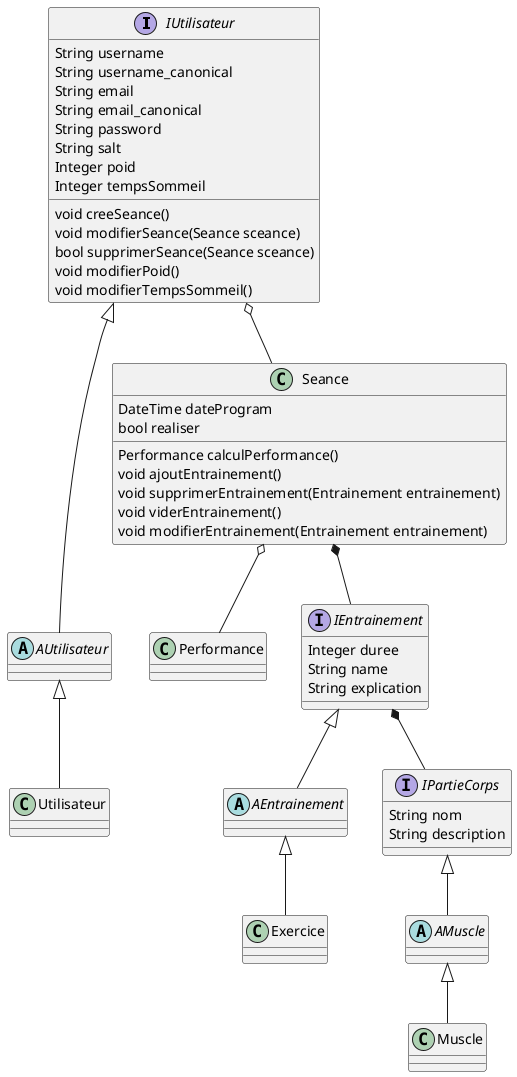 @startuml

interface IUtilisateur {
    String username
    String username_canonical
    String email
    String email_canonical
    String password
    String salt
    Integer poid
    Integer tempsSommeil
    void creeSeance()
    void modifierSeance(Seance sceance)
    bool supprimerSeance(Seance sceance)
    void modifierPoid()
    void modifierTempsSommeil()
}
abstract class AUtilisateur
class Utilisateur
class Performance
class Exercice
class Seance {
    DateTime dateProgram
    bool realiser
    Performance calculPerformance()
    void ajoutEntrainement()
    void supprimerEntrainement(Entrainement entrainement)
    void viderEntrainement()
    void modifierEntrainement(Entrainement entrainement)
}
interface IEntrainement {
    Integer duree
    String name
    String explication
}
abstract class AEntrainement
interface IPartieCorps {
    String nom
    String description
}
abstract class AMuscle
class Muscle


AUtilisateur <|-- Utilisateur
IUtilisateur <|--- AUtilisateur
IEntrainement <|-- AEntrainement
AEntrainement <|-- Exercice
Seance o-- Performance
Seance *-- IEntrainement
IPartieCorps <|-- AMuscle
AMuscle <|-- Muscle
IEntrainement *-- IPartieCorps
IUtilisateur o-- Seance

@enduml
